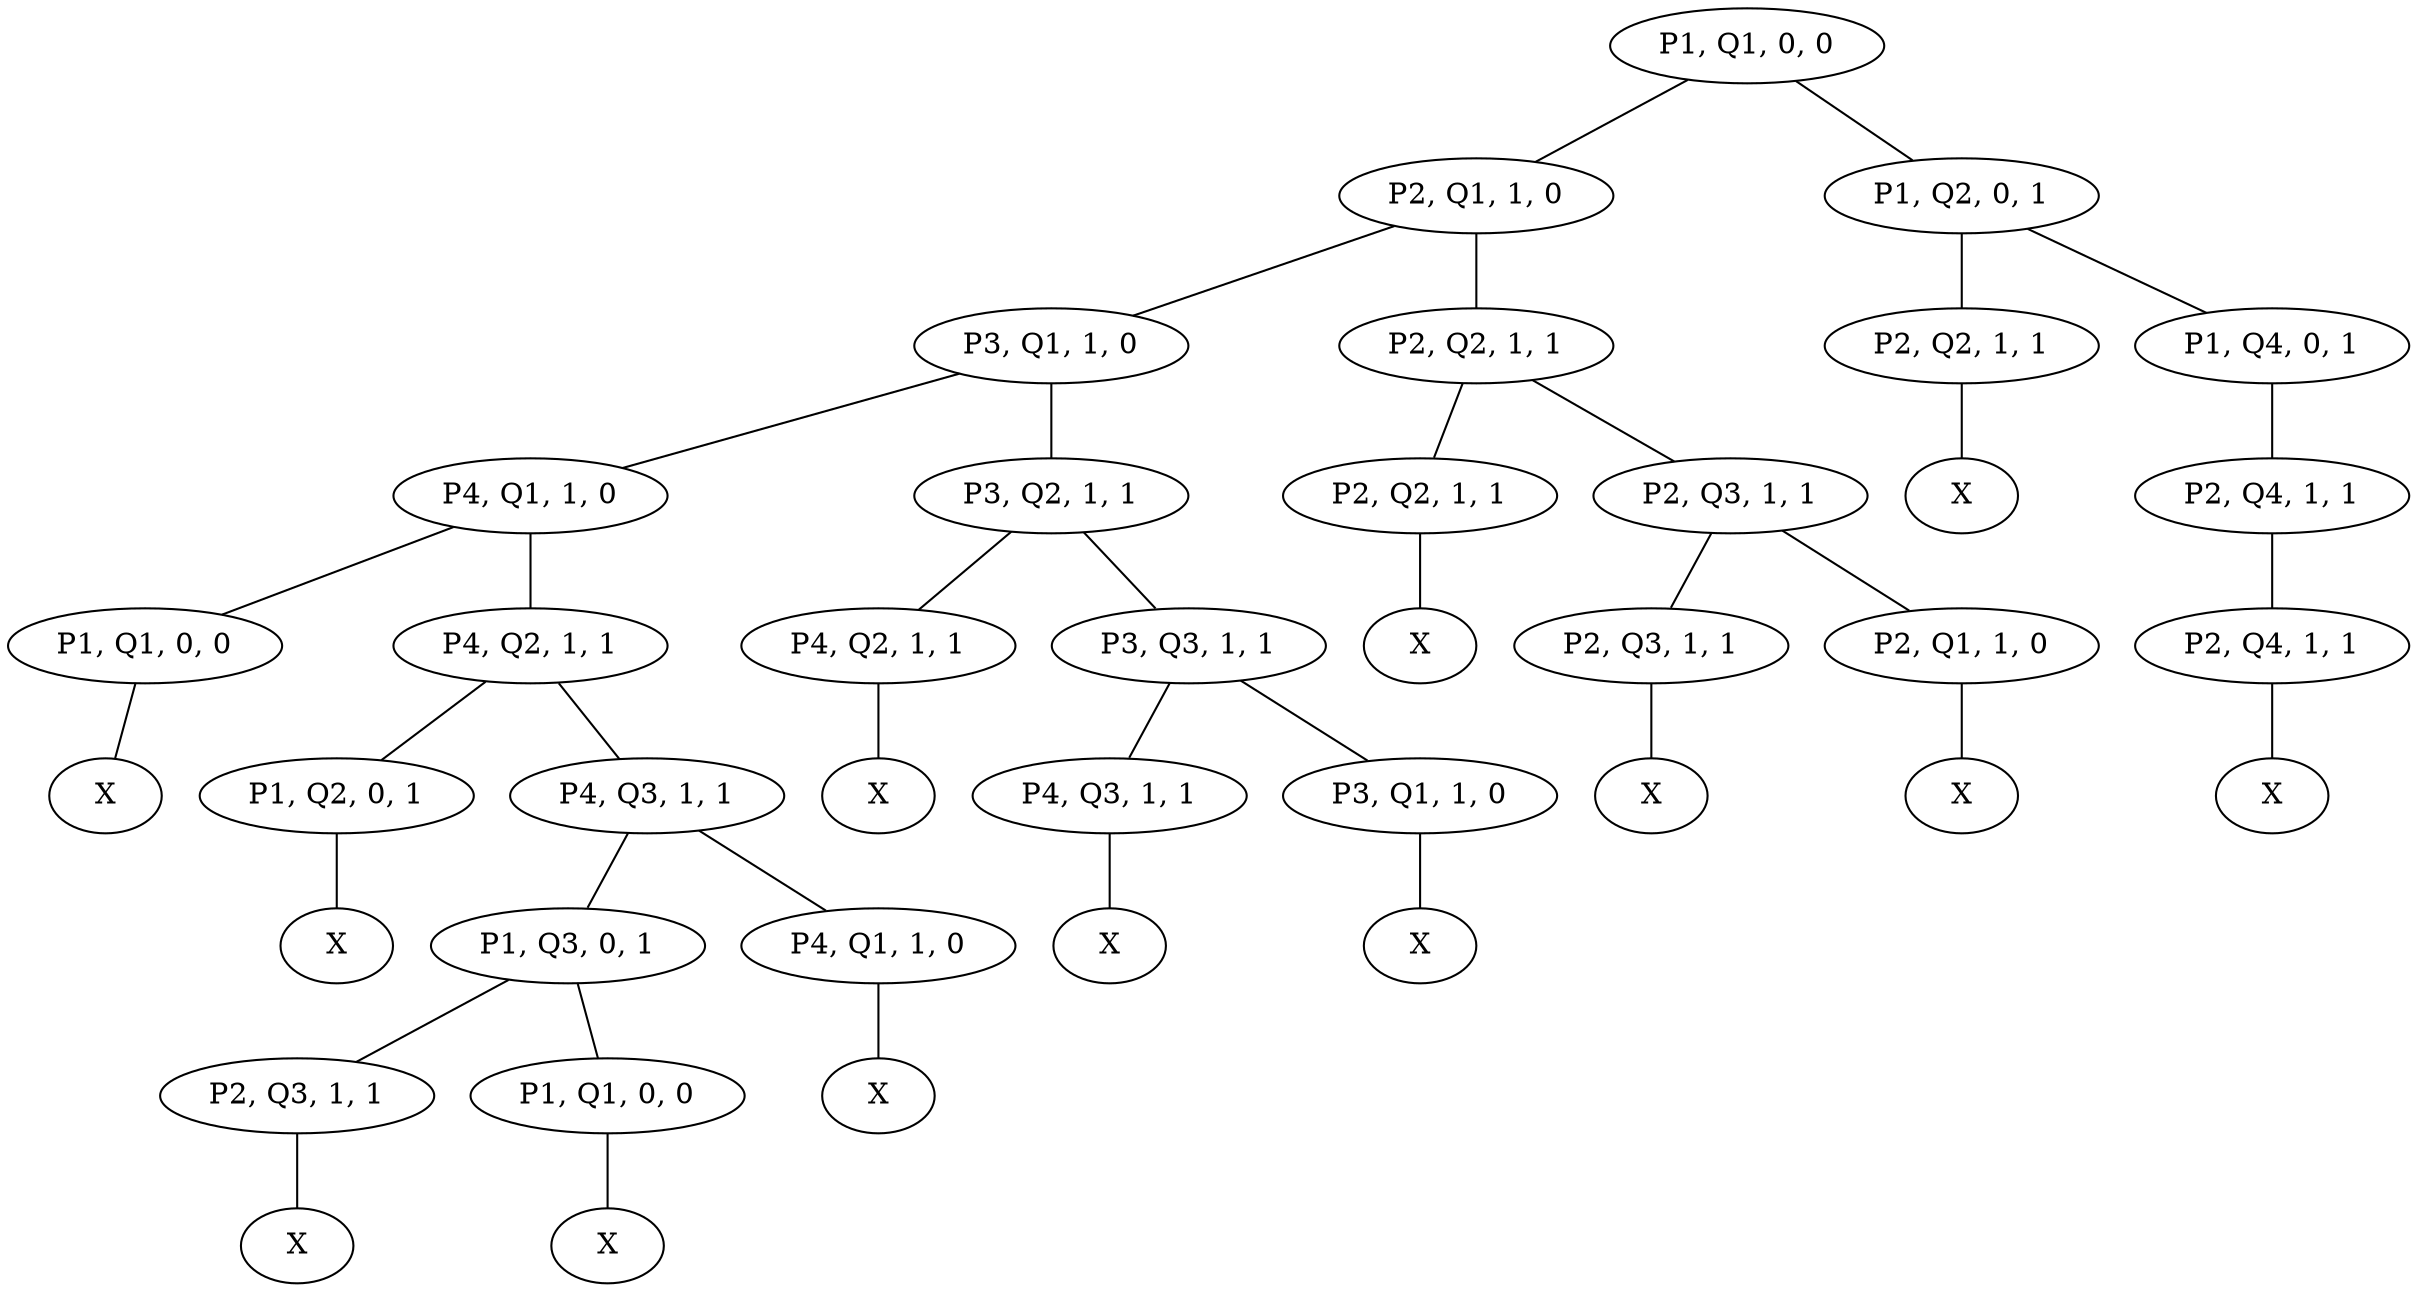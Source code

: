 graph { 
T0;
T0 [label="P1, Q1, 0, 0"];
T0--T1;
T1;
T1 [label="P2, Q1, 1, 0"];
T1--T2;
T2;
T2 [label="P3, Q1, 1, 0"];
T2--T3;
T3;
T3 [label="P4, Q1, 1, 0"];
T3--T4;
T4;
T4 [label="P1, Q1, 0, 0"];
T4--T5;
T5;
T5 [label="X"];
T3--T6;
T6;
T6 [label="P4, Q2, 1, 1"];
T6--T7;
T7;
T7 [label="P1, Q2, 0, 1"];
T7--T8;
T8;
T8 [label="X"];
T6--T9;
T9;
T9 [label="P4, Q3, 1, 1"];
T9--T10;
T10;
T10 [label="P1, Q3, 0, 1"];
T10--T11;
T11;
T11 [label="P2, Q3, 1, 1"];
T11--T12;
T12;
T12 [label="X"];
T10--T13;
T13;
T13 [label="P1, Q1, 0, 0"];
T13--T14;
T14;
T14 [label="X"];
T9--T15;
T15;
T15 [label="P4, Q1, 1, 0"];
T15--T16;
T16;
T16 [label="X"];
T2--T17;
T17;
T17 [label="P3, Q2, 1, 1"];
T17--T18;
T18;
T18 [label="P4, Q2, 1, 1"];
T18--T19;
T19;
T19 [label="X"];
T17--T20;
T20;
T20 [label="P3, Q3, 1, 1"];
T20--T21;
T21;
T21 [label="P4, Q3, 1, 1"];
T21--T22;
T22;
T22 [label="X"];
T20--T23;
T23;
T23 [label="P3, Q1, 1, 0"];
T23--T24;
T24;
T24 [label="X"];
T1--T25;
T25;
T25 [label="P2, Q2, 1, 1"];
T25--T26;
T26;
T26 [label="P2, Q2, 1, 1"];
T26--T27;
T27;
T27 [label="X"];
T25--T28;
T28;
T28 [label="P2, Q3, 1, 1"];
T28--T29;
T29;
T29 [label="P2, Q3, 1, 1"];
T29--T30;
T30;
T30 [label="X"];
T28--T31;
T31;
T31 [label="P2, Q1, 1, 0"];
T31--T32;
T32;
T32 [label="X"];
T0--T33;
T33;
T33 [label="P1, Q2, 0, 1"];
T33--T34;
T34;
T34 [label="P2, Q2, 1, 1"];
T34--T35;
T35;
T35 [label="X"];
T33--T36;
T36;
T36 [label="P1, Q4, 0, 1"];
T36--T37;
T37;
T37 [label="P2, Q4, 1, 1"];
T37--T38;
T38;
T38 [label="P2, Q4, 1, 1"];
T38--T39;
T39;
T39 [label="X"];
 }